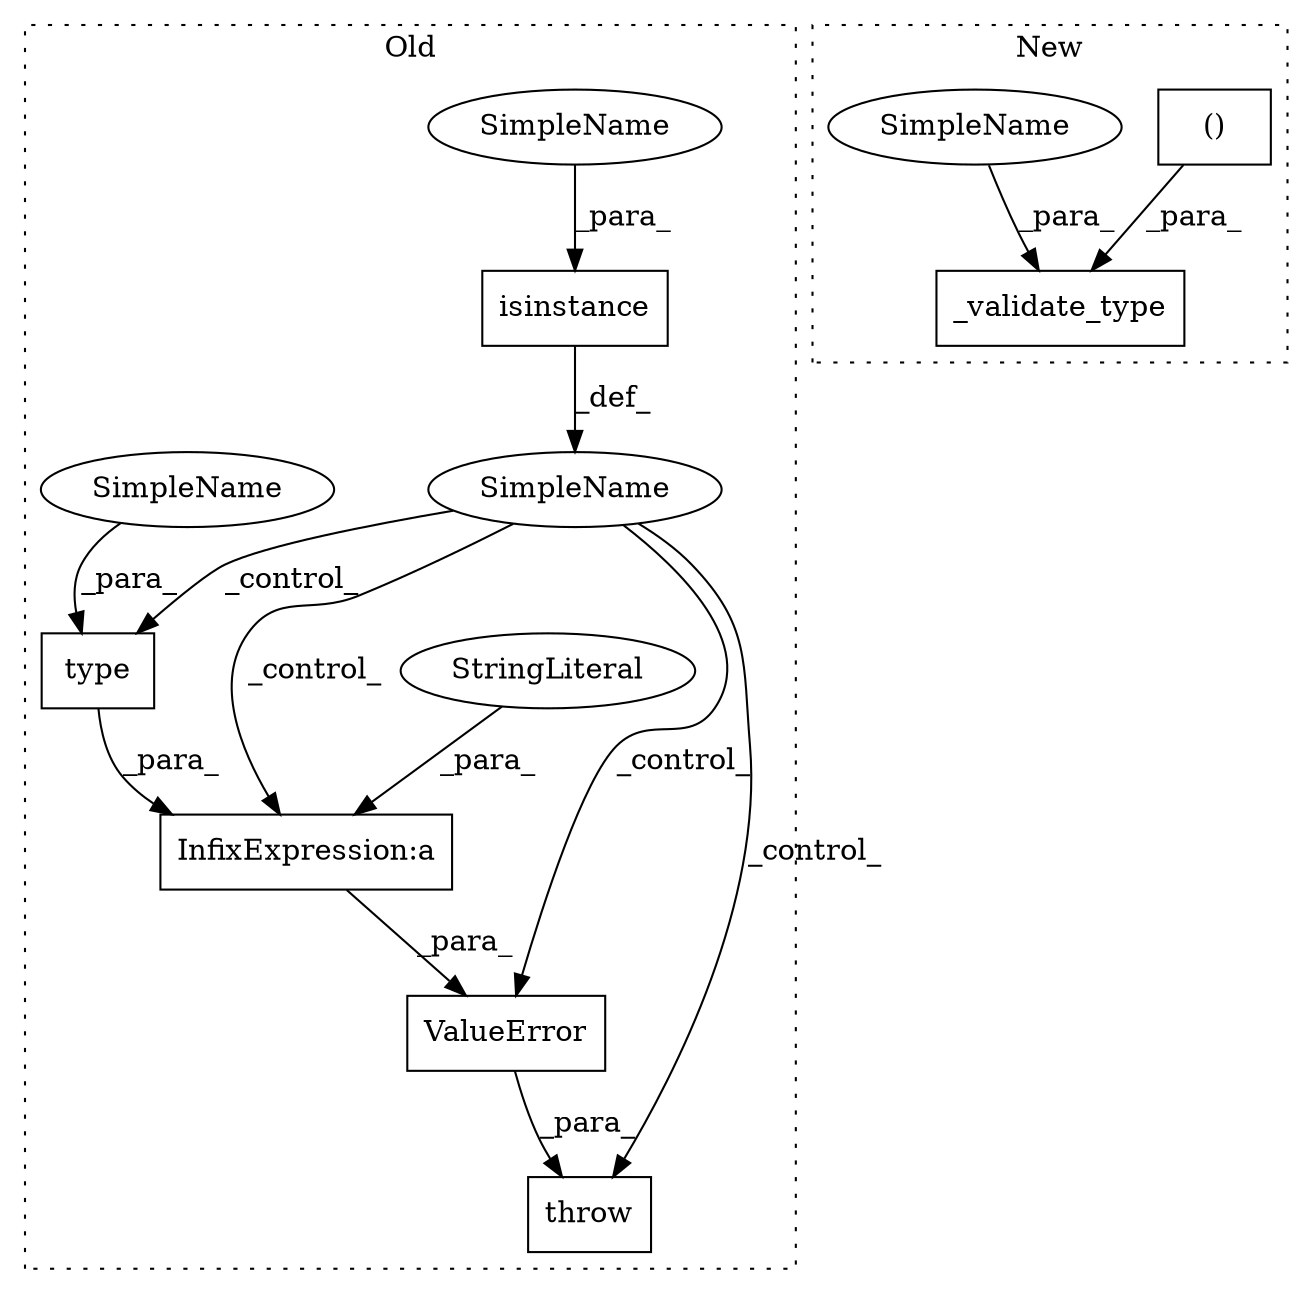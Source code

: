 digraph G {
subgraph cluster0 {
1 [label="type" a="32" s="4777,4794" l="5,1" shape="box"];
3 [label="throw" a="53" s="4687" l="6" shape="box"];
5 [label="isinstance" a="32" s="4648,4676" l="11,1" shape="box"];
6 [label="SimpleName" a="42" s="" l="" shape="ellipse"];
7 [label="ValueError" a="32" s="4693,4795" l="11,1" shape="box"];
8 [label="InfixExpression:a" a="27" s="4774" l="3" shape="box"];
9 [label="StringLiteral" a="45" s="4704" l="70" shape="ellipse"];
10 [label="SimpleName" a="42" s="4659" l="12" shape="ellipse"];
11 [label="SimpleName" a="42" s="4782" l="12" shape="ellipse"];
label = "Old";
style="dotted";
}
subgraph cluster1 {
2 [label="_validate_type" a="32" s="4507,4597" l="15,1" shape="box"];
4 [label="()" a="106" s="4540" l="41" shape="box"];
12 [label="SimpleName" a="42" s="4522" l="12" shape="ellipse"];
label = "New";
style="dotted";
}
1 -> 8 [label="_para_"];
4 -> 2 [label="_para_"];
5 -> 6 [label="_def_"];
6 -> 1 [label="_control_"];
6 -> 7 [label="_control_"];
6 -> 3 [label="_control_"];
6 -> 8 [label="_control_"];
7 -> 3 [label="_para_"];
8 -> 7 [label="_para_"];
9 -> 8 [label="_para_"];
10 -> 5 [label="_para_"];
11 -> 1 [label="_para_"];
12 -> 2 [label="_para_"];
}